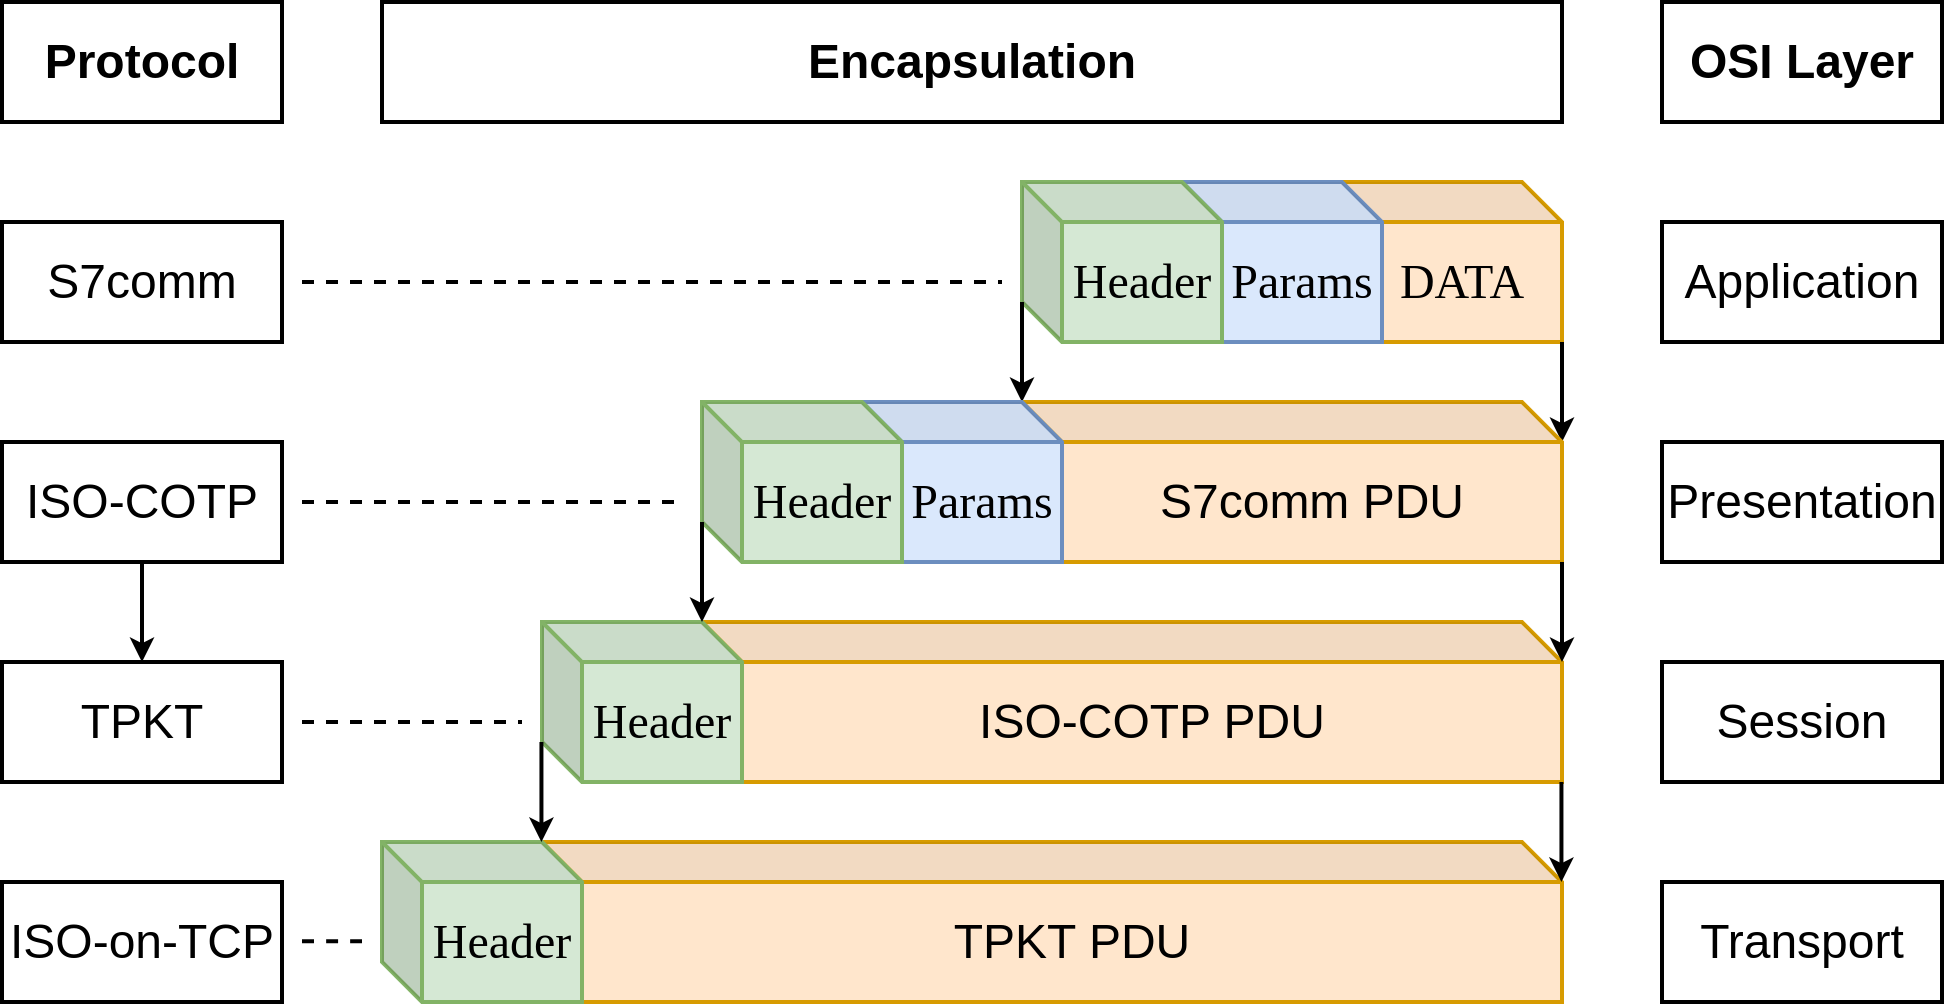 <mxfile version="13.9.3"><diagram id="vfh2NXFn9e_U5DzKR-G8" name="Page-1"><mxGraphModel dx="2090" dy="604" grid="1" gridSize="10" guides="1" tooltips="1" connect="1" arrows="1" fold="1" page="1" pageScale="1" pageWidth="850" pageHeight="1100" math="0" shadow="0"><root><mxCell id="0"/><mxCell id="1" parent="0"/><mxCell id="CNH8NS_e8bIGzBYH7GfB-1" style="edgeStyle=orthogonalEdgeStyle;rounded=0;orthogonalLoop=1;jettySize=auto;html=1;strokeWidth=2;" edge="1" parent="1"><mxGeometry relative="1" as="geometry"><mxPoint x="460" y="260" as="sourcePoint"/><mxPoint x="460" y="280" as="targetPoint"/></mxGeometry></mxCell><mxCell id="CNH8NS_e8bIGzBYH7GfB-2" value="&lt;font style=&quot;font-size: 24px&quot; face=&quot;Times New Roman&quot;&gt;DATA&lt;/font&gt;" style="shape=cube;whiteSpace=wrap;html=1;boundedLbl=1;backgroundOutline=1;darkOpacity=0.05;darkOpacity2=0.1;fillColor=#ffe6cc;strokeColor=#d79b00;strokeWidth=2;" vertex="1" parent="1"><mxGeometry x="360" y="240" width="120" height="80" as="geometry"/></mxCell><mxCell id="CNH8NS_e8bIGzBYH7GfB-3" value="&lt;font style=&quot;font-size: 24px&quot; face=&quot;Times New Roman&quot;&gt;Params&lt;/font&gt;" style="shape=cube;whiteSpace=wrap;html=1;boundedLbl=1;backgroundOutline=1;darkOpacity=0.05;darkOpacity2=0.1;fillColor=#dae8fc;strokeColor=#6c8ebf;strokeWidth=2;" vertex="1" parent="1"><mxGeometry x="290" y="240" width="100" height="80" as="geometry"/></mxCell><mxCell id="CNH8NS_e8bIGzBYH7GfB-4" value="&lt;font style=&quot;font-size: 24px&quot; face=&quot;Times New Roman&quot;&gt;Header&lt;/font&gt;" style="shape=cube;whiteSpace=wrap;html=1;boundedLbl=1;backgroundOutline=1;darkOpacity=0.05;darkOpacity2=0.1;fillColor=#d5e8d4;strokeColor=#82b366;strokeWidth=2;" vertex="1" parent="1"><mxGeometry x="210" y="240" width="100" height="80" as="geometry"/></mxCell><mxCell id="CNH8NS_e8bIGzBYH7GfB-5" value="&lt;font style=&quot;font-size: 24px&quot;&gt;S7comm&lt;/font&gt;" style="rounded=0;whiteSpace=wrap;html=1;strokeWidth=2;" vertex="1" parent="1"><mxGeometry x="-300" y="260" width="140" height="60" as="geometry"/></mxCell><mxCell id="CNH8NS_e8bIGzBYH7GfB-6" value="&lt;b&gt;&lt;font style=&quot;font-size: 24px&quot;&gt;Protocol&lt;/font&gt;&lt;/b&gt;" style="rounded=0;whiteSpace=wrap;html=1;strokeWidth=2;" vertex="1" parent="1"><mxGeometry x="-300" y="150" width="140" height="60" as="geometry"/></mxCell><mxCell id="CNH8NS_e8bIGzBYH7GfB-7" value="&lt;b&gt;&lt;font style=&quot;font-size: 24px&quot;&gt;Encapsulation&lt;/font&gt;&lt;/b&gt;" style="rounded=0;whiteSpace=wrap;html=1;strokeWidth=2;" vertex="1" parent="1"><mxGeometry x="-110" y="150" width="590" height="60" as="geometry"/></mxCell><mxCell id="CNH8NS_e8bIGzBYH7GfB-8" value="" style="endArrow=classic;html=1;strokeWidth=2;exitX=1;exitY=1;exitDx=0;exitDy=0;exitPerimeter=0;" edge="1" parent="1" source="CNH8NS_e8bIGzBYH7GfB-2"><mxGeometry width="50" height="50" relative="1" as="geometry"><mxPoint x="395" y="460" as="sourcePoint"/><mxPoint x="480" y="370" as="targetPoint"/></mxGeometry></mxCell><mxCell id="CNH8NS_e8bIGzBYH7GfB-9" value="&lt;b&gt;&lt;font style=&quot;font-size: 24px&quot;&gt;OSI Layer&lt;/font&gt;&lt;/b&gt;" style="rounded=0;whiteSpace=wrap;html=1;strokeWidth=2;" vertex="1" parent="1"><mxGeometry x="530" y="150" width="140" height="60" as="geometry"/></mxCell><mxCell id="CNH8NS_e8bIGzBYH7GfB-10" value="&lt;font style=&quot;font-size: 24px&quot;&gt;Application&lt;/font&gt;" style="rounded=0;whiteSpace=wrap;html=1;strokeWidth=2;" vertex="1" parent="1"><mxGeometry x="530" y="260" width="140" height="60" as="geometry"/></mxCell><mxCell id="CNH8NS_e8bIGzBYH7GfB-11" value="&lt;font style=&quot;font-size: 24px&quot;&gt;S7comm PDU&lt;/font&gt;" style="shape=cube;whiteSpace=wrap;html=1;boundedLbl=1;backgroundOutline=1;darkOpacity=0.05;darkOpacity2=0.1;fillColor=#ffe6cc;strokeColor=#d79b00;strokeWidth=2;" vertex="1" parent="1"><mxGeometry x="210" y="350" width="270" height="80" as="geometry"/></mxCell><mxCell id="CNH8NS_e8bIGzBYH7GfB-12" value="" style="endArrow=classic;html=1;strokeWidth=2;exitX=0;exitY=0;exitDx=0;exitDy=60;exitPerimeter=0;" edge="1" parent="1" source="CNH8NS_e8bIGzBYH7GfB-4"><mxGeometry width="50" height="50" relative="1" as="geometry"><mxPoint x="490" y="330" as="sourcePoint"/><mxPoint x="210" y="350" as="targetPoint"/></mxGeometry></mxCell><mxCell id="CNH8NS_e8bIGzBYH7GfB-13" value="&lt;font style=&quot;font-size: 24px&quot;&gt;Presentation&lt;/font&gt;" style="rounded=0;whiteSpace=wrap;html=1;strokeWidth=2;" vertex="1" parent="1"><mxGeometry x="530" y="370" width="140" height="60" as="geometry"/></mxCell><mxCell id="CNH8NS_e8bIGzBYH7GfB-14" value="&lt;font style=&quot;font-size: 24px&quot; face=&quot;Times New Roman&quot;&gt;Params&lt;/font&gt;" style="shape=cube;whiteSpace=wrap;html=1;boundedLbl=1;backgroundOutline=1;darkOpacity=0.05;darkOpacity2=0.1;fillColor=#dae8fc;strokeColor=#6c8ebf;strokeWidth=2;" vertex="1" parent="1"><mxGeometry x="130" y="350" width="100" height="80" as="geometry"/></mxCell><mxCell id="CNH8NS_e8bIGzBYH7GfB-15" value="&lt;font style=&quot;font-size: 24px&quot; face=&quot;Times New Roman&quot;&gt;Header&lt;/font&gt;" style="shape=cube;whiteSpace=wrap;html=1;boundedLbl=1;backgroundOutline=1;darkOpacity=0.05;darkOpacity2=0.1;fillColor=#d5e8d4;strokeColor=#82b366;strokeWidth=2;" vertex="1" parent="1"><mxGeometry x="50" y="350" width="100" height="80" as="geometry"/></mxCell><mxCell id="CNH8NS_e8bIGzBYH7GfB-16" value="&lt;font style=&quot;font-size: 24px&quot;&gt;ISO-COTP PDU&lt;/font&gt;" style="shape=cube;whiteSpace=wrap;html=1;boundedLbl=1;backgroundOutline=1;darkOpacity=0.05;darkOpacity2=0.1;fillColor=#ffe6cc;strokeColor=#d79b00;strokeWidth=2;" vertex="1" parent="1"><mxGeometry x="50" y="460" width="430" height="80" as="geometry"/></mxCell><mxCell id="CNH8NS_e8bIGzBYH7GfB-17" value="&lt;font style=&quot;font-size: 24px&quot;&gt;Session&lt;/font&gt;" style="rounded=0;whiteSpace=wrap;html=1;strokeWidth=2;" vertex="1" parent="1"><mxGeometry x="530" y="480" width="140" height="60" as="geometry"/></mxCell><mxCell id="CNH8NS_e8bIGzBYH7GfB-18" value="&lt;font style=&quot;font-size: 24px&quot;&gt;TPKT&lt;/font&gt;" style="rounded=0;whiteSpace=wrap;html=1;strokeWidth=2;" vertex="1" parent="1"><mxGeometry x="-300" y="480" width="140" height="60" as="geometry"/></mxCell><mxCell id="CNH8NS_e8bIGzBYH7GfB-19" value="&lt;font style=&quot;font-size: 24px&quot; face=&quot;Times New Roman&quot;&gt;Header&lt;/font&gt;" style="shape=cube;whiteSpace=wrap;html=1;boundedLbl=1;backgroundOutline=1;darkOpacity=0.05;darkOpacity2=0.1;fillColor=#d5e8d4;strokeColor=#82b366;strokeWidth=2;" vertex="1" parent="1"><mxGeometry x="-30" y="460" width="100" height="80" as="geometry"/></mxCell><mxCell id="CNH8NS_e8bIGzBYH7GfB-20" value="" style="edgeStyle=orthogonalEdgeStyle;rounded=0;orthogonalLoop=1;jettySize=auto;html=1;strokeWidth=2;" edge="1" parent="1" source="CNH8NS_e8bIGzBYH7GfB-21" target="CNH8NS_e8bIGzBYH7GfB-18"><mxGeometry relative="1" as="geometry"/></mxCell><mxCell id="CNH8NS_e8bIGzBYH7GfB-21" value="&lt;font style=&quot;font-size: 24px&quot;&gt;ISO-COTP&lt;/font&gt;" style="rounded=0;whiteSpace=wrap;html=1;strokeWidth=2;" vertex="1" parent="1"><mxGeometry x="-300" y="370" width="140" height="60" as="geometry"/></mxCell><mxCell id="CNH8NS_e8bIGzBYH7GfB-22" value="" style="endArrow=none;dashed=1;html=1;strokeWidth=2;" edge="1" parent="1"><mxGeometry width="50" height="50" relative="1" as="geometry"><mxPoint x="-150" y="290" as="sourcePoint"/><mxPoint x="200" y="290" as="targetPoint"/></mxGeometry></mxCell><mxCell id="CNH8NS_e8bIGzBYH7GfB-23" value="" style="endArrow=none;dashed=1;html=1;strokeWidth=2;" edge="1" parent="1"><mxGeometry width="50" height="50" relative="1" as="geometry"><mxPoint x="-150" y="400" as="sourcePoint"/><mxPoint x="40" y="400" as="targetPoint"/></mxGeometry></mxCell><mxCell id="CNH8NS_e8bIGzBYH7GfB-24" value="&lt;font style=&quot;font-size: 24px&quot;&gt;TPKT PDU&lt;/font&gt;" style="shape=cube;whiteSpace=wrap;html=1;boundedLbl=1;backgroundOutline=1;darkOpacity=0.05;darkOpacity2=0.1;fillColor=#ffe6cc;strokeColor=#d79b00;strokeWidth=2;" vertex="1" parent="1"><mxGeometry x="-30" y="570" width="510" height="80" as="geometry"/></mxCell><mxCell id="CNH8NS_e8bIGzBYH7GfB-25" value="&lt;font style=&quot;font-size: 24px&quot;&gt;Transport&lt;/font&gt;" style="rounded=0;whiteSpace=wrap;html=1;strokeWidth=2;" vertex="1" parent="1"><mxGeometry x="530" y="590" width="140" height="60" as="geometry"/></mxCell><mxCell id="CNH8NS_e8bIGzBYH7GfB-26" value="&lt;font style=&quot;font-size: 24px&quot;&gt;ISO-on-TCP&lt;/font&gt;" style="rounded=0;whiteSpace=wrap;html=1;strokeWidth=2;" vertex="1" parent="1"><mxGeometry x="-300" y="590" width="140" height="60" as="geometry"/></mxCell><mxCell id="CNH8NS_e8bIGzBYH7GfB-27" value="&lt;font style=&quot;font-size: 24px&quot; face=&quot;Times New Roman&quot;&gt;Header&lt;/font&gt;" style="shape=cube;whiteSpace=wrap;html=1;boundedLbl=1;backgroundOutline=1;darkOpacity=0.05;darkOpacity2=0.1;fillColor=#d5e8d4;strokeColor=#82b366;strokeWidth=2;" vertex="1" parent="1"><mxGeometry x="-110" y="570" width="100" height="80" as="geometry"/></mxCell><mxCell id="CNH8NS_e8bIGzBYH7GfB-28" value="" style="endArrow=none;dashed=1;html=1;strokeWidth=2;" edge="1" parent="1"><mxGeometry width="50" height="50" relative="1" as="geometry"><mxPoint x="-150" y="510" as="sourcePoint"/><mxPoint x="-40" y="510" as="targetPoint"/><Array as="points"><mxPoint x="-90" y="510"/></Array></mxGeometry></mxCell><mxCell id="CNH8NS_e8bIGzBYH7GfB-29" value="" style="endArrow=classic;html=1;strokeWidth=2;exitX=1;exitY=1;exitDx=0;exitDy=0;exitPerimeter=0;" edge="1" parent="1"><mxGeometry width="50" height="50" relative="1" as="geometry"><mxPoint x="480" y="430" as="sourcePoint"/><mxPoint x="480" y="480" as="targetPoint"/></mxGeometry></mxCell><mxCell id="CNH8NS_e8bIGzBYH7GfB-30" value="" style="endArrow=classic;html=1;strokeWidth=2;exitX=1;exitY=1;exitDx=0;exitDy=0;exitPerimeter=0;" edge="1" parent="1"><mxGeometry width="50" height="50" relative="1" as="geometry"><mxPoint x="50" y="410" as="sourcePoint"/><mxPoint x="50" y="460" as="targetPoint"/></mxGeometry></mxCell><mxCell id="CNH8NS_e8bIGzBYH7GfB-31" value="" style="endArrow=classic;html=1;strokeWidth=2;exitX=1;exitY=1;exitDx=0;exitDy=0;exitPerimeter=0;" edge="1" parent="1"><mxGeometry width="50" height="50" relative="1" as="geometry"><mxPoint x="479.72" y="540" as="sourcePoint"/><mxPoint x="479.72" y="590" as="targetPoint"/></mxGeometry></mxCell><mxCell id="CNH8NS_e8bIGzBYH7GfB-32" value="" style="endArrow=classic;html=1;strokeWidth=2;exitX=1;exitY=1;exitDx=0;exitDy=0;exitPerimeter=0;" edge="1" parent="1"><mxGeometry width="50" height="50" relative="1" as="geometry"><mxPoint x="-30.28" y="520" as="sourcePoint"/><mxPoint x="-30.28" y="570" as="targetPoint"/></mxGeometry></mxCell><mxCell id="CNH8NS_e8bIGzBYH7GfB-33" value="" style="endArrow=none;dashed=1;html=1;strokeWidth=2;" edge="1" parent="1"><mxGeometry width="50" height="50" relative="1" as="geometry"><mxPoint x="-150" y="619.58" as="sourcePoint"/><mxPoint x="-120" y="619.58" as="targetPoint"/><Array as="points"><mxPoint x="-130" y="619.58"/></Array></mxGeometry></mxCell></root></mxGraphModel></diagram></mxfile>